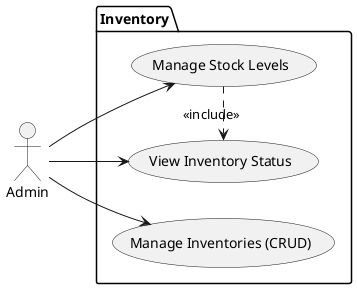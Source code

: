 @startuml UC_Inventory
left to right direction
actor Admin as SysAdmin

package "Inventory" {
  usecase "Manage Inventories (CRUD)" as UC_InvCRUD
  usecase "Manage Stock Levels" as UC_Stock
  usecase "View Inventory Status" as UC_ViewInv
}

SysAdmin --> UC_InvCRUD
SysAdmin --> UC_Stock
SysAdmin --> UC_ViewInv
UC_Stock .> UC_ViewInv : <<include>>
@enduml
